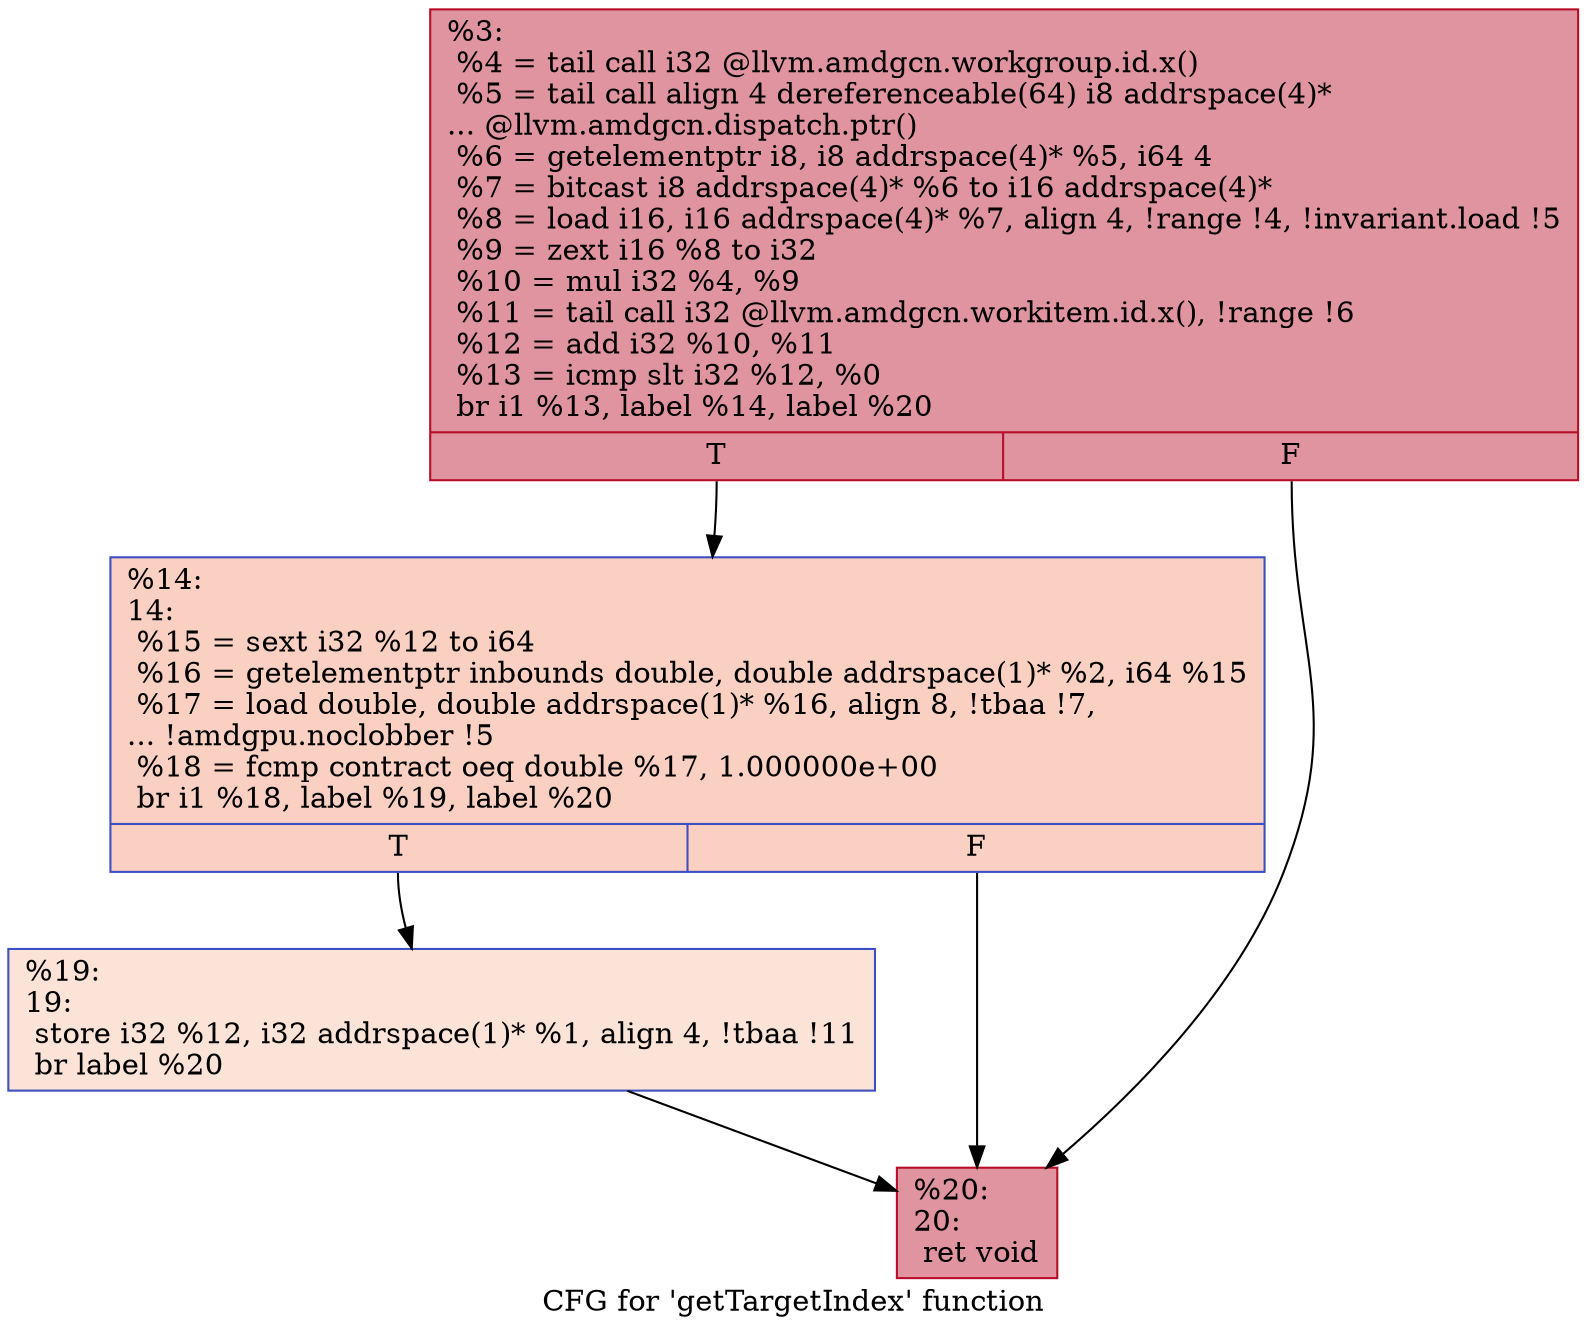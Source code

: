 digraph "CFG for 'getTargetIndex' function" {
	label="CFG for 'getTargetIndex' function";

	Node0x50dc060 [shape=record,color="#b70d28ff", style=filled, fillcolor="#b70d2870",label="{%3:\l  %4 = tail call i32 @llvm.amdgcn.workgroup.id.x()\l  %5 = tail call align 4 dereferenceable(64) i8 addrspace(4)*\l... @llvm.amdgcn.dispatch.ptr()\l  %6 = getelementptr i8, i8 addrspace(4)* %5, i64 4\l  %7 = bitcast i8 addrspace(4)* %6 to i16 addrspace(4)*\l  %8 = load i16, i16 addrspace(4)* %7, align 4, !range !4, !invariant.load !5\l  %9 = zext i16 %8 to i32\l  %10 = mul i32 %4, %9\l  %11 = tail call i32 @llvm.amdgcn.workitem.id.x(), !range !6\l  %12 = add i32 %10, %11\l  %13 = icmp slt i32 %12, %0\l  br i1 %13, label %14, label %20\l|{<s0>T|<s1>F}}"];
	Node0x50dc060:s0 -> Node0x50ddf70;
	Node0x50dc060:s1 -> Node0x50de000;
	Node0x50ddf70 [shape=record,color="#3d50c3ff", style=filled, fillcolor="#f3947570",label="{%14:\l14:                                               \l  %15 = sext i32 %12 to i64\l  %16 = getelementptr inbounds double, double addrspace(1)* %2, i64 %15\l  %17 = load double, double addrspace(1)* %16, align 8, !tbaa !7,\l... !amdgpu.noclobber !5\l  %18 = fcmp contract oeq double %17, 1.000000e+00\l  br i1 %18, label %19, label %20\l|{<s0>T|<s1>F}}"];
	Node0x50ddf70:s0 -> Node0x50df5d0;
	Node0x50ddf70:s1 -> Node0x50de000;
	Node0x50df5d0 [shape=record,color="#3d50c3ff", style=filled, fillcolor="#f6bfa670",label="{%19:\l19:                                               \l  store i32 %12, i32 addrspace(1)* %1, align 4, !tbaa !11\l  br label %20\l}"];
	Node0x50df5d0 -> Node0x50de000;
	Node0x50de000 [shape=record,color="#b70d28ff", style=filled, fillcolor="#b70d2870",label="{%20:\l20:                                               \l  ret void\l}"];
}
